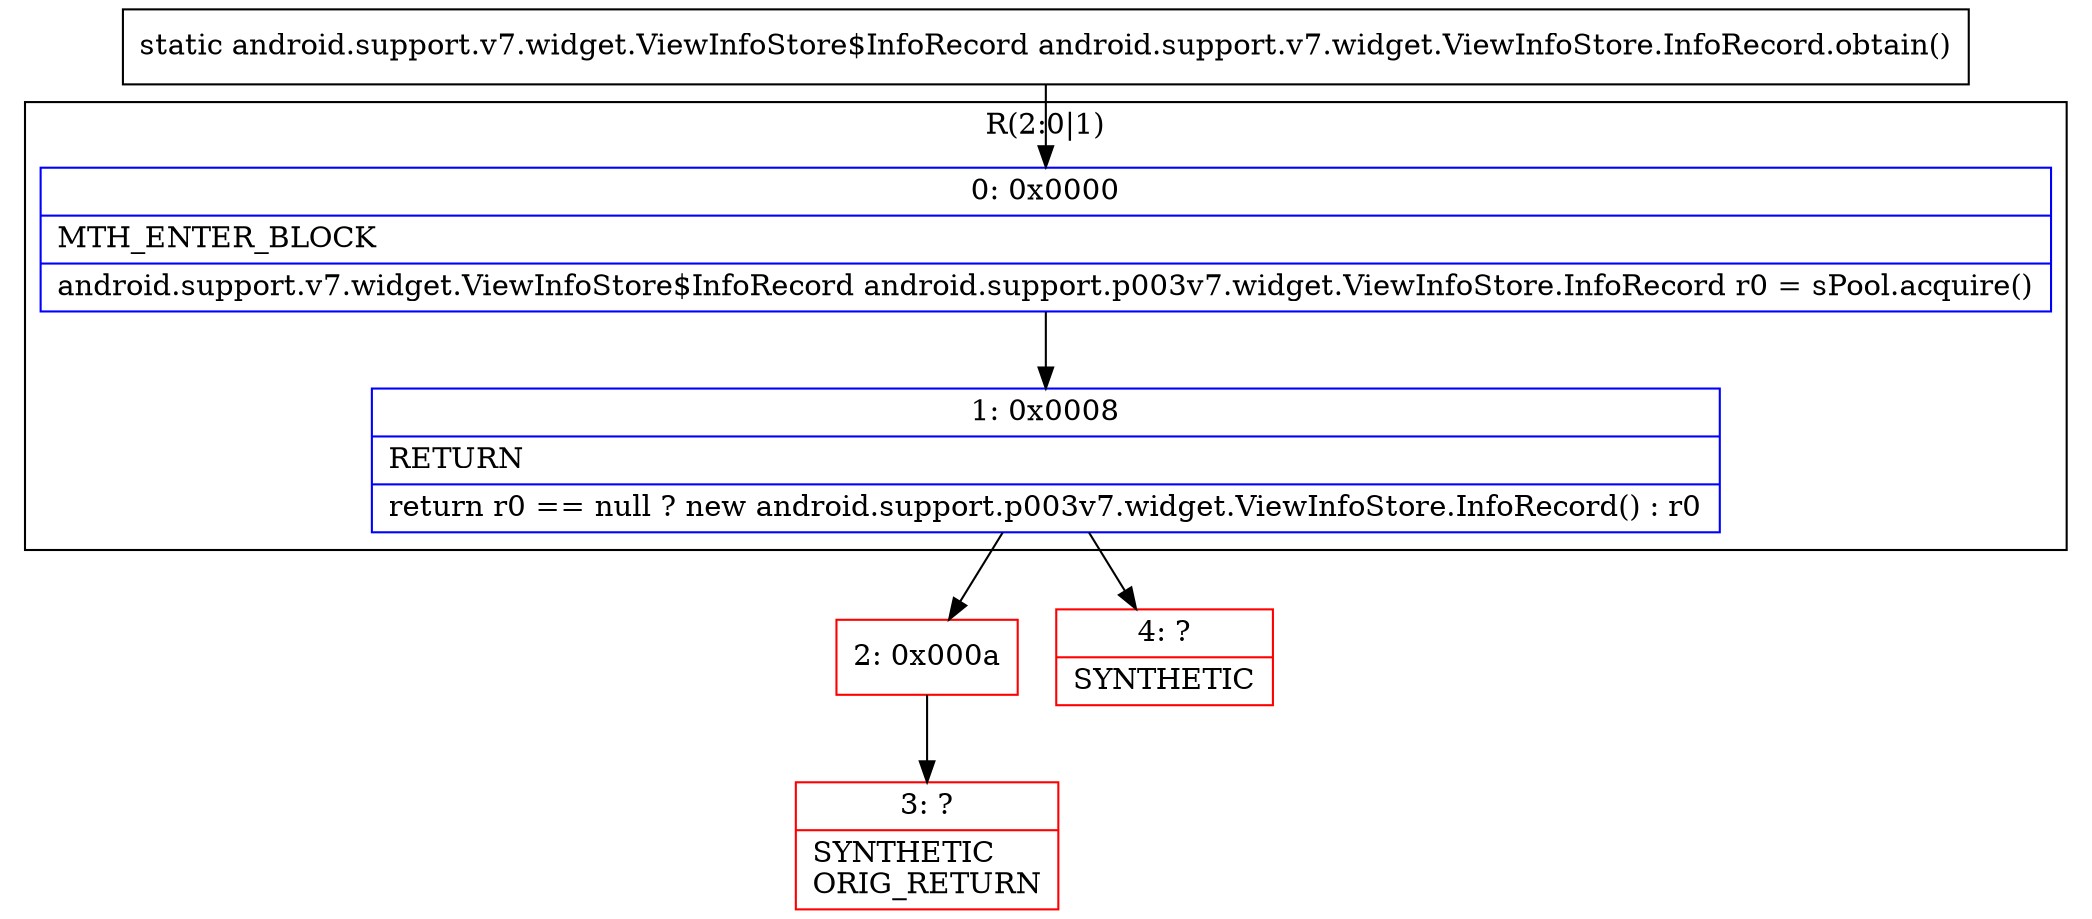 digraph "CFG forandroid.support.v7.widget.ViewInfoStore.InfoRecord.obtain()Landroid\/support\/v7\/widget\/ViewInfoStore$InfoRecord;" {
subgraph cluster_Region_1170989734 {
label = "R(2:0|1)";
node [shape=record,color=blue];
Node_0 [shape=record,label="{0\:\ 0x0000|MTH_ENTER_BLOCK\l|android.support.v7.widget.ViewInfoStore$InfoRecord android.support.p003v7.widget.ViewInfoStore.InfoRecord r0 = sPool.acquire()\l}"];
Node_1 [shape=record,label="{1\:\ 0x0008|RETURN\l|return r0 == null ? new android.support.p003v7.widget.ViewInfoStore.InfoRecord() : r0\l}"];
}
Node_2 [shape=record,color=red,label="{2\:\ 0x000a}"];
Node_3 [shape=record,color=red,label="{3\:\ ?|SYNTHETIC\lORIG_RETURN\l}"];
Node_4 [shape=record,color=red,label="{4\:\ ?|SYNTHETIC\l}"];
MethodNode[shape=record,label="{static android.support.v7.widget.ViewInfoStore$InfoRecord android.support.v7.widget.ViewInfoStore.InfoRecord.obtain() }"];
MethodNode -> Node_0;
Node_0 -> Node_1;
Node_1 -> Node_2;
Node_1 -> Node_4;
Node_2 -> Node_3;
}

